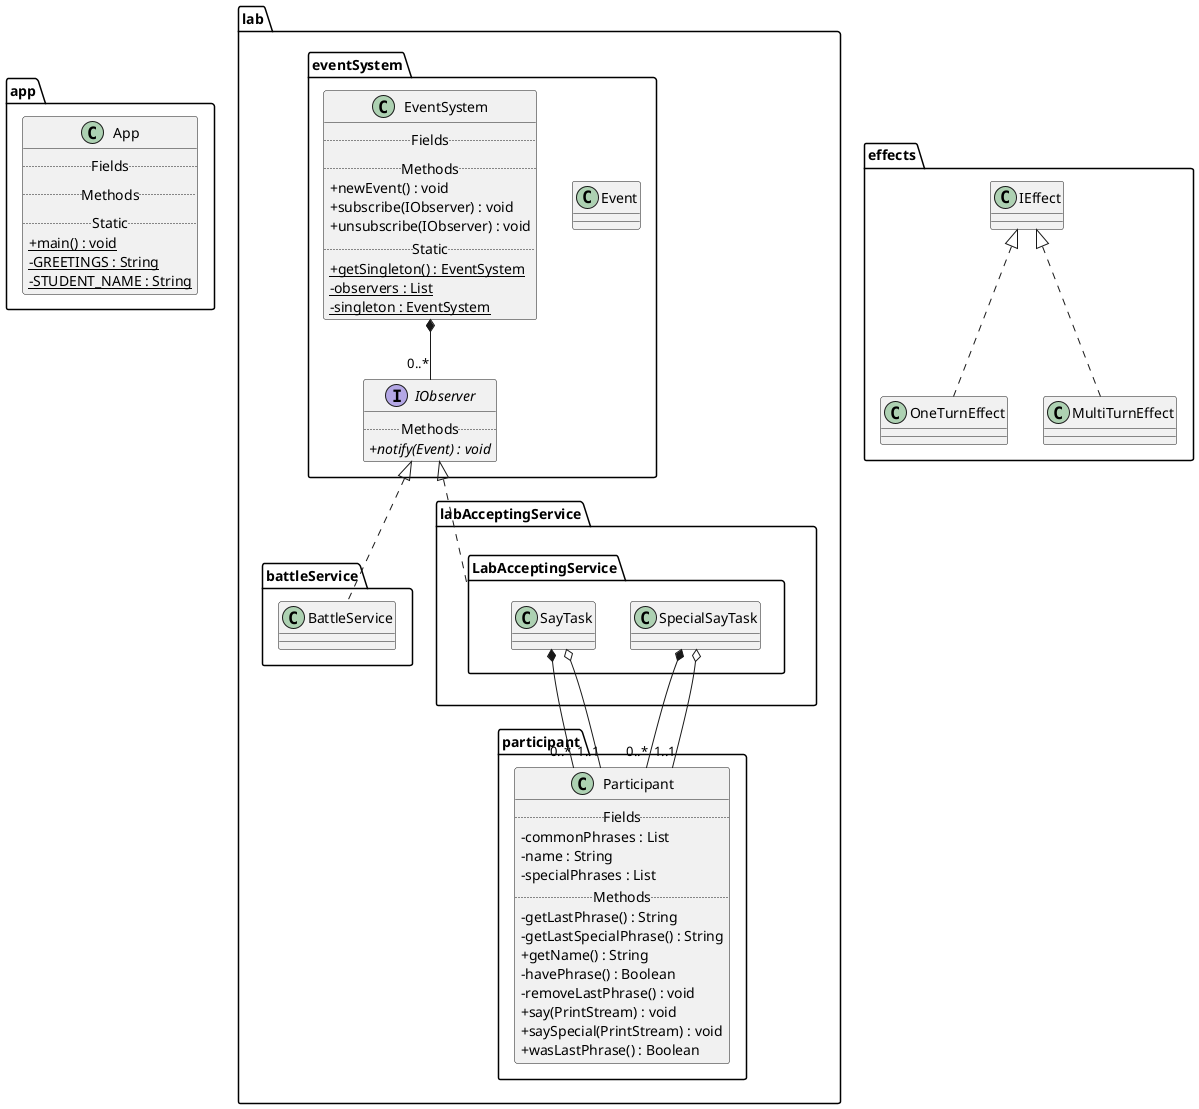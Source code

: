 @startuml
top to bottom direction
skinparam headerFontSize 30
skinparam headerFontStyle bold
skinparam classAttributeIconSize 0
scale 1.0
package app {
class app.App {
.. Fields  ..
.. Methods ..
.. Static ..
+ {static} main() : void
- {static} GREETINGS : String
- {static} STUDENT_NAME : String
}

}
package lab.eventSystem {
interface lab.eventSystem.IObserver  {
.. Methods ..
+ {abstract} notify(Event) : void
}
class lab.eventSystem.Event {
}
class lab.eventSystem.EventSystem {
.. Fields  ..
.. Methods ..
+newEvent() : void
+subscribe(IObserver) : void
+unsubscribe(IObserver) : void
.. Static ..
+ {static} getSingleton() : EventSystem
- {static} observers : List
- {static} singleton : EventSystem
}

}
package lab.participant {
class lab.participant.Participant {
.. Fields  ..
-commonPhrases : List
-name : String
-specialPhrases : List
.. Methods ..
-getLastPhrase() : String
-getLastSpecialPhrase() : String
+getName() : String
-havePhrase() : Boolean
-removeLastPhrase() : void
+say(PrintStream) : void
+saySpecial(PrintStream) : void
+wasLastPhrase() : Boolean
}

}
lab.eventSystem.IObserver <|.. lab.battleService.BattleService
lab.labAcceptingService.LabAcceptingService.SpecialSayTask *-- "0..*" lab.participant.Participant
lab.labAcceptingService.LabAcceptingService.SpecialSayTask o-- "1..1" lab.participant.Participant
effects.IEffect <|.. effects.OneTurnEffect
lab.labAcceptingService.LabAcceptingService.SayTask *-- "0..*" lab.participant.Participant
lab.labAcceptingService.LabAcceptingService.SayTask o-- "1..1" lab.participant.Participant
lab.eventSystem.IObserver <|.. lab.labAcceptingService.LabAcceptingService
lab.eventSystem.EventSystem *-- "0..*" lab.eventSystem.IObserver
effects.IEffect <|.. effects.MultiTurnEffect
@enduml
